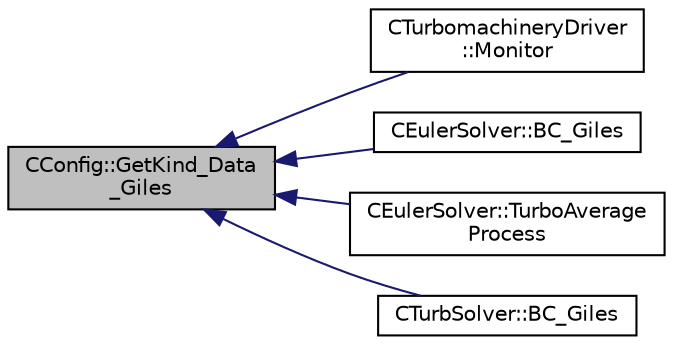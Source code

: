 digraph "CConfig::GetKind_Data_Giles"
{
  edge [fontname="Helvetica",fontsize="10",labelfontname="Helvetica",labelfontsize="10"];
  node [fontname="Helvetica",fontsize="10",shape=record];
  rankdir="LR";
  Node4772 [label="CConfig::GetKind_Data\l_Giles",height=0.2,width=0.4,color="black", fillcolor="grey75", style="filled", fontcolor="black"];
  Node4772 -> Node4773 [dir="back",color="midnightblue",fontsize="10",style="solid",fontname="Helvetica"];
  Node4773 [label="CTurbomachineryDriver\l::Monitor",height=0.2,width=0.4,color="black", fillcolor="white", style="filled",URL="$class_c_turbomachinery_driver.html#a41d7b50bbacef68eb5436293ebb2da4f",tooltip="Monitor the computation. "];
  Node4772 -> Node4774 [dir="back",color="midnightblue",fontsize="10",style="solid",fontname="Helvetica"];
  Node4774 [label="CEulerSolver::BC_Giles",height=0.2,width=0.4,color="black", fillcolor="white", style="filled",URL="$class_c_euler_solver.html#aa4c3988e3ce0c18460b5c069650c57b0",tooltip="Impose the boundary condition using characteristic recostruction. "];
  Node4772 -> Node4775 [dir="back",color="midnightblue",fontsize="10",style="solid",fontname="Helvetica"];
  Node4775 [label="CEulerSolver::TurboAverage\lProcess",height=0.2,width=0.4,color="black", fillcolor="white", style="filled",URL="$class_c_euler_solver.html#ab408049d3b4fecc224653176c8d7885a",tooltip="It computes average quantities along the span for turbomachinery analysis. "];
  Node4772 -> Node4776 [dir="back",color="midnightblue",fontsize="10",style="solid",fontname="Helvetica"];
  Node4776 [label="CTurbSolver::BC_Giles",height=0.2,width=0.4,color="black", fillcolor="white", style="filled",URL="$class_c_turb_solver.html#a38c6b619e04b33b19ac586845bdb4c82",tooltip="Impose via the residual the Euler wall boundary condition. "];
}
